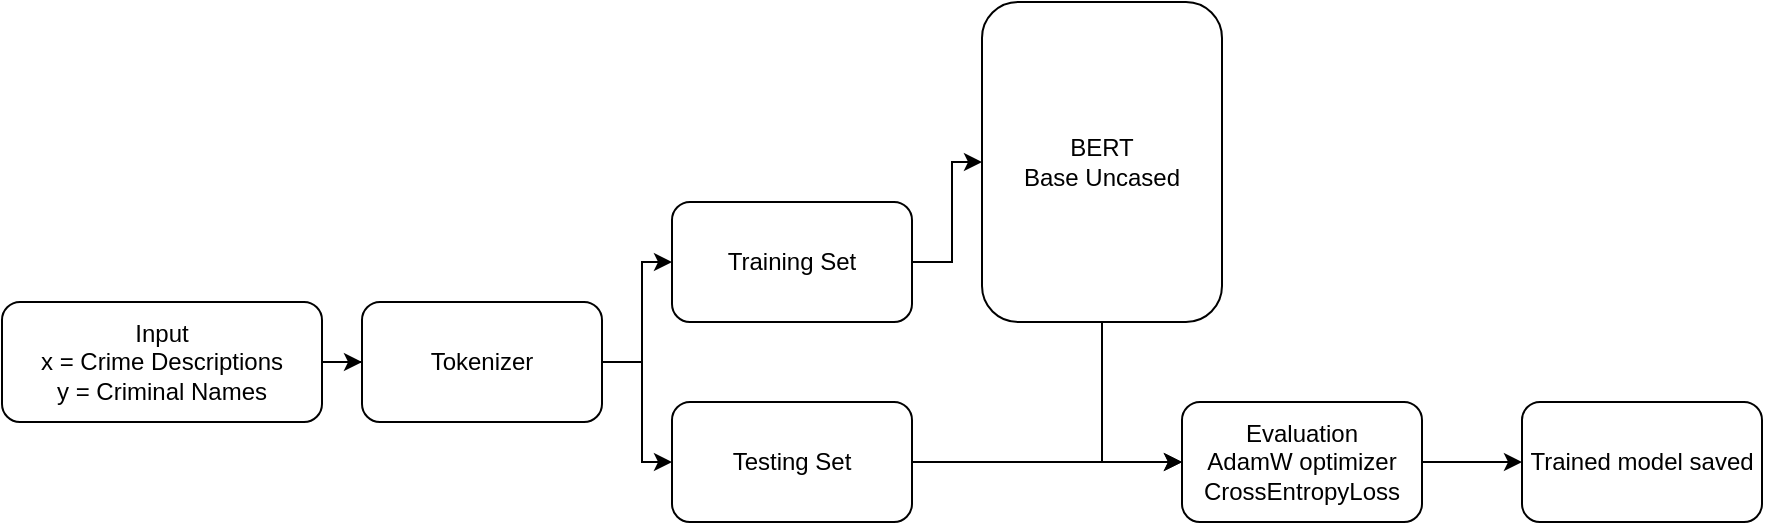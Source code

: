<mxfile version="24.2.2" type="device">
  <diagram name="Page-1" id="NkLuq2rhx6Xzxh9YV4Sc">
    <mxGraphModel dx="1042" dy="569" grid="1" gridSize="10" guides="1" tooltips="1" connect="1" arrows="1" fold="1" page="1" pageScale="1" pageWidth="850" pageHeight="1100" math="0" shadow="0">
      <root>
        <mxCell id="0" />
        <mxCell id="1" parent="0" />
        <mxCell id="pcYny1wew0_iQDxVcTy6-3" style="edgeStyle=orthogonalEdgeStyle;rounded=0;orthogonalLoop=1;jettySize=auto;html=1;entryX=0;entryY=0.5;entryDx=0;entryDy=0;" edge="1" parent="1" source="pcYny1wew0_iQDxVcTy6-1" target="pcYny1wew0_iQDxVcTy6-2">
          <mxGeometry relative="1" as="geometry" />
        </mxCell>
        <mxCell id="pcYny1wew0_iQDxVcTy6-1" value="Input&lt;div&gt;x = Crime Descriptions&lt;/div&gt;&lt;div&gt;y = Criminal Names&lt;/div&gt;" style="rounded=1;whiteSpace=wrap;html=1;" vertex="1" parent="1">
          <mxGeometry x="30" y="250" width="160" height="60" as="geometry" />
        </mxCell>
        <mxCell id="pcYny1wew0_iQDxVcTy6-5" style="edgeStyle=orthogonalEdgeStyle;rounded=0;orthogonalLoop=1;jettySize=auto;html=1;entryX=0;entryY=0.5;entryDx=0;entryDy=0;" edge="1" parent="1" source="pcYny1wew0_iQDxVcTy6-2" target="pcYny1wew0_iQDxVcTy6-4">
          <mxGeometry relative="1" as="geometry" />
        </mxCell>
        <mxCell id="pcYny1wew0_iQDxVcTy6-7" style="edgeStyle=orthogonalEdgeStyle;rounded=0;orthogonalLoop=1;jettySize=auto;html=1;entryX=0;entryY=0.5;entryDx=0;entryDy=0;" edge="1" parent="1" source="pcYny1wew0_iQDxVcTy6-2" target="pcYny1wew0_iQDxVcTy6-6">
          <mxGeometry relative="1" as="geometry" />
        </mxCell>
        <mxCell id="pcYny1wew0_iQDxVcTy6-2" value="Tokenizer" style="rounded=1;whiteSpace=wrap;html=1;" vertex="1" parent="1">
          <mxGeometry x="210" y="250" width="120" height="60" as="geometry" />
        </mxCell>
        <mxCell id="pcYny1wew0_iQDxVcTy6-9" style="edgeStyle=orthogonalEdgeStyle;rounded=0;orthogonalLoop=1;jettySize=auto;html=1;" edge="1" parent="1" source="pcYny1wew0_iQDxVcTy6-4" target="pcYny1wew0_iQDxVcTy6-8">
          <mxGeometry relative="1" as="geometry" />
        </mxCell>
        <mxCell id="pcYny1wew0_iQDxVcTy6-4" value="Training Set" style="rounded=1;whiteSpace=wrap;html=1;" vertex="1" parent="1">
          <mxGeometry x="365" y="200" width="120" height="60" as="geometry" />
        </mxCell>
        <mxCell id="pcYny1wew0_iQDxVcTy6-12" style="edgeStyle=orthogonalEdgeStyle;rounded=0;orthogonalLoop=1;jettySize=auto;html=1;entryX=0;entryY=0.5;entryDx=0;entryDy=0;" edge="1" parent="1" source="pcYny1wew0_iQDxVcTy6-6" target="pcYny1wew0_iQDxVcTy6-10">
          <mxGeometry relative="1" as="geometry" />
        </mxCell>
        <mxCell id="pcYny1wew0_iQDxVcTy6-6" value="Testing Set" style="rounded=1;whiteSpace=wrap;html=1;" vertex="1" parent="1">
          <mxGeometry x="365" y="300" width="120" height="60" as="geometry" />
        </mxCell>
        <mxCell id="pcYny1wew0_iQDxVcTy6-11" style="edgeStyle=orthogonalEdgeStyle;rounded=0;orthogonalLoop=1;jettySize=auto;html=1;entryX=0;entryY=0.5;entryDx=0;entryDy=0;" edge="1" parent="1" source="pcYny1wew0_iQDxVcTy6-8" target="pcYny1wew0_iQDxVcTy6-10">
          <mxGeometry relative="1" as="geometry" />
        </mxCell>
        <mxCell id="pcYny1wew0_iQDxVcTy6-8" value="BERT&lt;div&gt;Base Uncased&lt;/div&gt;" style="rounded=1;whiteSpace=wrap;html=1;" vertex="1" parent="1">
          <mxGeometry x="520" y="100" width="120" height="160" as="geometry" />
        </mxCell>
        <mxCell id="pcYny1wew0_iQDxVcTy6-14" style="edgeStyle=orthogonalEdgeStyle;rounded=0;orthogonalLoop=1;jettySize=auto;html=1;" edge="1" parent="1" source="pcYny1wew0_iQDxVcTy6-10" target="pcYny1wew0_iQDxVcTy6-13">
          <mxGeometry relative="1" as="geometry" />
        </mxCell>
        <mxCell id="pcYny1wew0_iQDxVcTy6-10" value="Evaluation&lt;div&gt;AdamW optimizer&lt;/div&gt;&lt;div&gt;CrossEntropyLoss&lt;/div&gt;" style="rounded=1;whiteSpace=wrap;html=1;" vertex="1" parent="1">
          <mxGeometry x="620" y="300" width="120" height="60" as="geometry" />
        </mxCell>
        <mxCell id="pcYny1wew0_iQDxVcTy6-13" value="Trained model saved" style="rounded=1;whiteSpace=wrap;html=1;" vertex="1" parent="1">
          <mxGeometry x="790" y="300" width="120" height="60" as="geometry" />
        </mxCell>
      </root>
    </mxGraphModel>
  </diagram>
</mxfile>
